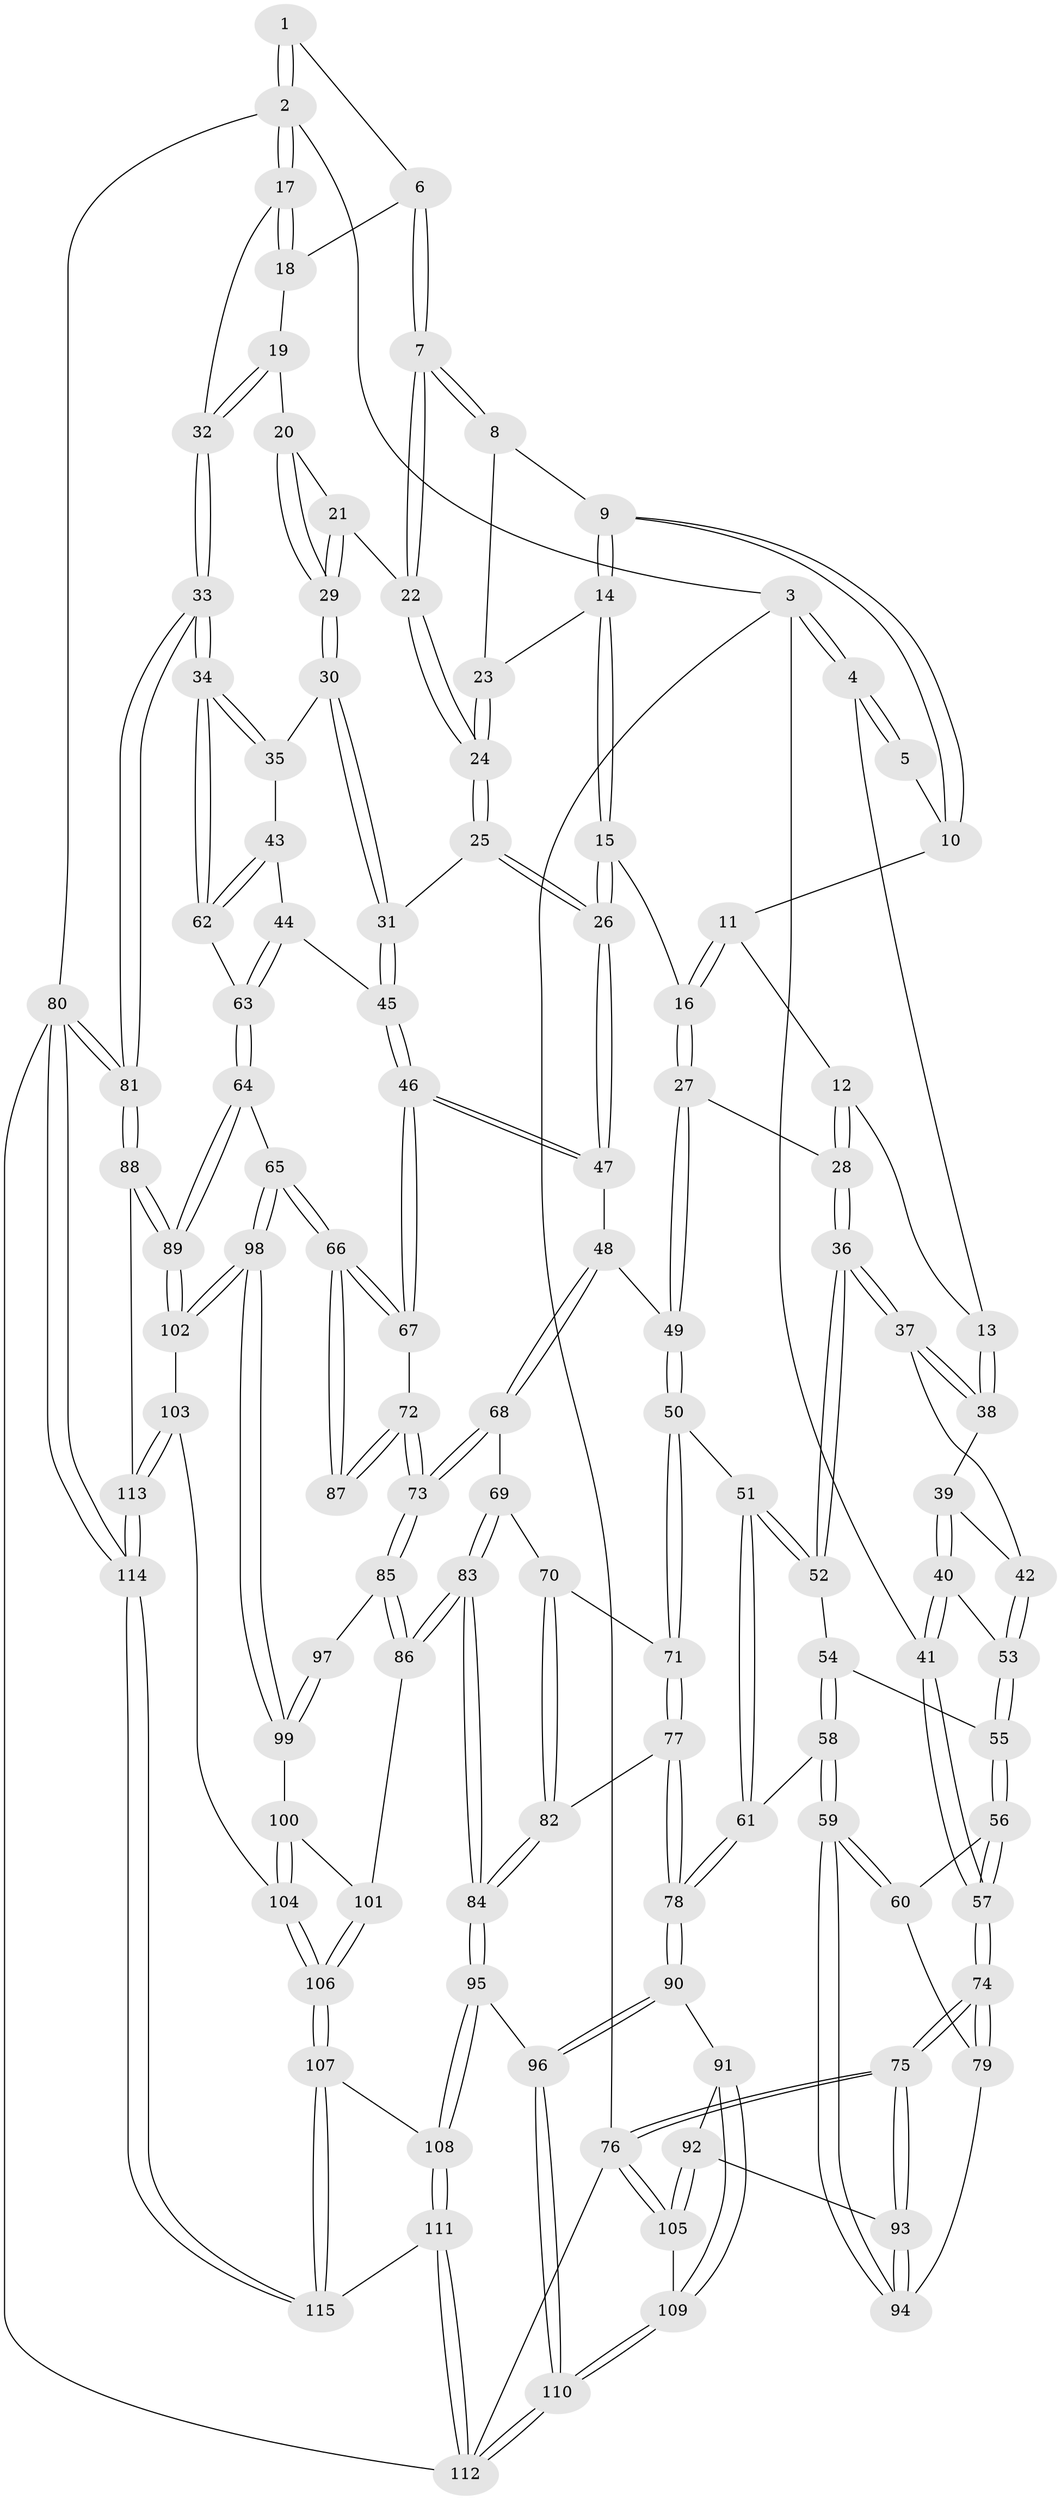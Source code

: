 // Generated by graph-tools (version 1.1) at 2025/27/03/09/25 03:27:07]
// undirected, 115 vertices, 284 edges
graph export_dot {
graph [start="1"]
  node [color=gray90,style=filled];
  1 [pos="+0.8781961153767686+0"];
  2 [pos="+1+0"];
  3 [pos="+0+0"];
  4 [pos="+0+0"];
  5 [pos="+0.5162365337531818+0"];
  6 [pos="+0.8552637139658766+0"];
  7 [pos="+0.7649615509398928+0.11719248850425537"];
  8 [pos="+0.7155374830531966+0.09816504289999853"];
  9 [pos="+0.6071244945123958+0.044257657486917526"];
  10 [pos="+0.5203671035900862+0"];
  11 [pos="+0.5166503468891719+0"];
  12 [pos="+0.3608182877244868+0.12376593553250242"];
  13 [pos="+0.2081623366924465+0.1365389357570818"];
  14 [pos="+0.6047736300235513+0.1535112113149228"];
  15 [pos="+0.5735643272875532+0.23726578309580415"];
  16 [pos="+0.49337463523734115+0.23302921276871555"];
  17 [pos="+1+0"];
  18 [pos="+0.9199963269496646+0.08267675631602579"];
  19 [pos="+0.9786444578432797+0.16938912691762242"];
  20 [pos="+0.9426790932437036+0.18395469291153382"];
  21 [pos="+0.7758674778831692+0.17003292104239723"];
  22 [pos="+0.7654373778467639+0.16558103179585532"];
  23 [pos="+0.6443124968640649+0.15464280317457163"];
  24 [pos="+0.746136473323656+0.19503225411791358"];
  25 [pos="+0.7220713084683656+0.2454651950511854"];
  26 [pos="+0.6713263758279782+0.30200005615634046"];
  27 [pos="+0.490225348949084+0.23450504974092576"];
  28 [pos="+0.4638948064866828+0.24090406422079189"];
  29 [pos="+0.8687466588743197+0.2548491935407141"];
  30 [pos="+0.8651442219565887+0.2853891523712369"];
  31 [pos="+0.8514957513008625+0.2936088480485378"];
  32 [pos="+1+0.28467827073726043"];
  33 [pos="+1+0.41526747346273823"];
  34 [pos="+1+0.41682598803874904"];
  35 [pos="+0.8914937463719441+0.29957300248600455"];
  36 [pos="+0.3596964574613032+0.3506122626874205"];
  37 [pos="+0.23240102809285496+0.2240656307619026"];
  38 [pos="+0.21046827242792332+0.16326767304064213"];
  39 [pos="+0.09828360062068794+0.2668421728405135"];
  40 [pos="+0+0.3034732418585471"];
  41 [pos="+0+0.2869878568085312"];
  42 [pos="+0.14199329652603077+0.36958290187052634"];
  43 [pos="+0.8487360028094686+0.4440466624727195"];
  44 [pos="+0.8082495972989203+0.4431391512416168"];
  45 [pos="+0.7829456210841943+0.44098356155709995"];
  46 [pos="+0.7550397908773221+0.446886145567559"];
  47 [pos="+0.6850028236492786+0.4155441721399113"];
  48 [pos="+0.6389718702547005+0.4416816279324843"];
  49 [pos="+0.5553920754329708+0.4509807674956439"];
  50 [pos="+0.4777975359438794+0.4760092661432268"];
  51 [pos="+0.38002820332271386+0.43283562842187606"];
  52 [pos="+0.3593159089351644+0.37340947740490416"];
  53 [pos="+0.13951250820287744+0.37753360740380804"];
  54 [pos="+0.18732260016793756+0.39995423263563484"];
  55 [pos="+0.14397393942985454+0.38935349005307507"];
  56 [pos="+0.10241288376322691+0.48369508244024795"];
  57 [pos="+0+0.38791858704736903"];
  58 [pos="+0.26187945690934394+0.562236678100768"];
  59 [pos="+0.15221892584434318+0.5796885836011322"];
  60 [pos="+0.11392852249085575+0.5156546257783924"];
  61 [pos="+0.27441657011246745+0.5627484683484699"];
  62 [pos="+1+0.4579297353815233"];
  63 [pos="+0.8924492251935101+0.6148434021382285"];
  64 [pos="+0.8612407797761876+0.6574456546940167"];
  65 [pos="+0.8433859502951803+0.6606933805381587"];
  66 [pos="+0.8273607682966332+0.6475920230974472"];
  67 [pos="+0.7636361200725538+0.5245036312855876"];
  68 [pos="+0.6229312098329577+0.5978370913621782"];
  69 [pos="+0.5327810325466867+0.6081441549292057"];
  70 [pos="+0.5305601214265064+0.6057332490999842"];
  71 [pos="+0.4783926420192941+0.4836879905171562"];
  72 [pos="+0.6869908205493257+0.6268926658286322"];
  73 [pos="+0.6545636985306599+0.6471658373210419"];
  74 [pos="+0+0.5754449172725272"];
  75 [pos="+0+0.6565764042818201"];
  76 [pos="+0+0.8995234759232318"];
  77 [pos="+0.4185331880381312+0.6400191977775157"];
  78 [pos="+0.3118019045548725+0.6280782523500452"];
  79 [pos="+0+0.5738291609881236"];
  80 [pos="+1+1"];
  81 [pos="+1+0.8503325803857994"];
  82 [pos="+0.4235600337598246+0.6448666010105983"];
  83 [pos="+0.5332431777550979+0.7482916704765383"];
  84 [pos="+0.49685683374736667+0.7797775099926965"];
  85 [pos="+0.6542321606364893+0.6511364357430504"];
  86 [pos="+0.6233423762336657+0.7200782752809859"];
  87 [pos="+0.8013331914567674+0.650037495641447"];
  88 [pos="+1+0.8388952054919545"];
  89 [pos="+1+0.8052560883869668"];
  90 [pos="+0.29732618078619105+0.7636107140959842"];
  91 [pos="+0.24792336841143123+0.7751639847564301"];
  92 [pos="+0.11184008645567935+0.7027472393264371"];
  93 [pos="+0.11007029514028498+0.6974741918656413"];
  94 [pos="+0.13690921112243648+0.6039472179936028"];
  95 [pos="+0.4866729631350671+0.8017704282741346"];
  96 [pos="+0.3814623619632626+0.8199145664652381"];
  97 [pos="+0.7234134872166262+0.6787721720917699"];
  98 [pos="+0.8104042395208436+0.7411534380333956"];
  99 [pos="+0.7391158546194512+0.745480003503684"];
  100 [pos="+0.7225224959127841+0.7522727892898736"];
  101 [pos="+0.6729759300078721+0.7563936423917618"];
  102 [pos="+0.8174387367148789+0.764006944033511"];
  103 [pos="+0.8197999873538934+0.8637737108271487"];
  104 [pos="+0.7594833981540675+0.8939094466077623"];
  105 [pos="+0.04653622166217999+0.8687571708199116"];
  106 [pos="+0.6836275714201046+0.9487741867884198"];
  107 [pos="+0.6797028512697492+0.9540159367097365"];
  108 [pos="+0.5206478849417236+0.8571663043638236"];
  109 [pos="+0.1543201365863619+0.9455282541390055"];
  110 [pos="+0.2524155694052429+1"];
  111 [pos="+0.36395565313071254+1"];
  112 [pos="+0.2663775782385699+1"];
  113 [pos="+0.9070963333703952+0.8922646105242321"];
  114 [pos="+0.7734887085512102+1"];
  115 [pos="+0.6955463259487461+1"];
  1 -- 2;
  1 -- 2;
  1 -- 6;
  2 -- 3;
  2 -- 17;
  2 -- 17;
  2 -- 80;
  3 -- 4;
  3 -- 4;
  3 -- 41;
  3 -- 76;
  4 -- 5;
  4 -- 5;
  4 -- 13;
  5 -- 10;
  6 -- 7;
  6 -- 7;
  6 -- 18;
  7 -- 8;
  7 -- 8;
  7 -- 22;
  7 -- 22;
  8 -- 9;
  8 -- 23;
  9 -- 10;
  9 -- 10;
  9 -- 14;
  9 -- 14;
  10 -- 11;
  11 -- 12;
  11 -- 16;
  11 -- 16;
  12 -- 13;
  12 -- 28;
  12 -- 28;
  13 -- 38;
  13 -- 38;
  14 -- 15;
  14 -- 15;
  14 -- 23;
  15 -- 16;
  15 -- 26;
  15 -- 26;
  16 -- 27;
  16 -- 27;
  17 -- 18;
  17 -- 18;
  17 -- 32;
  18 -- 19;
  19 -- 20;
  19 -- 32;
  19 -- 32;
  20 -- 21;
  20 -- 29;
  20 -- 29;
  21 -- 22;
  21 -- 29;
  21 -- 29;
  22 -- 24;
  22 -- 24;
  23 -- 24;
  23 -- 24;
  24 -- 25;
  24 -- 25;
  25 -- 26;
  25 -- 26;
  25 -- 31;
  26 -- 47;
  26 -- 47;
  27 -- 28;
  27 -- 49;
  27 -- 49;
  28 -- 36;
  28 -- 36;
  29 -- 30;
  29 -- 30;
  30 -- 31;
  30 -- 31;
  30 -- 35;
  31 -- 45;
  31 -- 45;
  32 -- 33;
  32 -- 33;
  33 -- 34;
  33 -- 34;
  33 -- 81;
  33 -- 81;
  34 -- 35;
  34 -- 35;
  34 -- 62;
  34 -- 62;
  35 -- 43;
  36 -- 37;
  36 -- 37;
  36 -- 52;
  36 -- 52;
  37 -- 38;
  37 -- 38;
  37 -- 42;
  38 -- 39;
  39 -- 40;
  39 -- 40;
  39 -- 42;
  40 -- 41;
  40 -- 41;
  40 -- 53;
  41 -- 57;
  41 -- 57;
  42 -- 53;
  42 -- 53;
  43 -- 44;
  43 -- 62;
  43 -- 62;
  44 -- 45;
  44 -- 63;
  44 -- 63;
  45 -- 46;
  45 -- 46;
  46 -- 47;
  46 -- 47;
  46 -- 67;
  46 -- 67;
  47 -- 48;
  48 -- 49;
  48 -- 68;
  48 -- 68;
  49 -- 50;
  49 -- 50;
  50 -- 51;
  50 -- 71;
  50 -- 71;
  51 -- 52;
  51 -- 52;
  51 -- 61;
  51 -- 61;
  52 -- 54;
  53 -- 55;
  53 -- 55;
  54 -- 55;
  54 -- 58;
  54 -- 58;
  55 -- 56;
  55 -- 56;
  56 -- 57;
  56 -- 57;
  56 -- 60;
  57 -- 74;
  57 -- 74;
  58 -- 59;
  58 -- 59;
  58 -- 61;
  59 -- 60;
  59 -- 60;
  59 -- 94;
  59 -- 94;
  60 -- 79;
  61 -- 78;
  61 -- 78;
  62 -- 63;
  63 -- 64;
  63 -- 64;
  64 -- 65;
  64 -- 89;
  64 -- 89;
  65 -- 66;
  65 -- 66;
  65 -- 98;
  65 -- 98;
  66 -- 67;
  66 -- 67;
  66 -- 87;
  66 -- 87;
  67 -- 72;
  68 -- 69;
  68 -- 73;
  68 -- 73;
  69 -- 70;
  69 -- 83;
  69 -- 83;
  70 -- 71;
  70 -- 82;
  70 -- 82;
  71 -- 77;
  71 -- 77;
  72 -- 73;
  72 -- 73;
  72 -- 87;
  72 -- 87;
  73 -- 85;
  73 -- 85;
  74 -- 75;
  74 -- 75;
  74 -- 79;
  74 -- 79;
  75 -- 76;
  75 -- 76;
  75 -- 93;
  75 -- 93;
  76 -- 105;
  76 -- 105;
  76 -- 112;
  77 -- 78;
  77 -- 78;
  77 -- 82;
  78 -- 90;
  78 -- 90;
  79 -- 94;
  80 -- 81;
  80 -- 81;
  80 -- 114;
  80 -- 114;
  80 -- 112;
  81 -- 88;
  81 -- 88;
  82 -- 84;
  82 -- 84;
  83 -- 84;
  83 -- 84;
  83 -- 86;
  83 -- 86;
  84 -- 95;
  84 -- 95;
  85 -- 86;
  85 -- 86;
  85 -- 97;
  86 -- 101;
  88 -- 89;
  88 -- 89;
  88 -- 113;
  89 -- 102;
  89 -- 102;
  90 -- 91;
  90 -- 96;
  90 -- 96;
  91 -- 92;
  91 -- 109;
  91 -- 109;
  92 -- 93;
  92 -- 105;
  92 -- 105;
  93 -- 94;
  93 -- 94;
  95 -- 96;
  95 -- 108;
  95 -- 108;
  96 -- 110;
  96 -- 110;
  97 -- 99;
  97 -- 99;
  98 -- 99;
  98 -- 99;
  98 -- 102;
  98 -- 102;
  99 -- 100;
  100 -- 101;
  100 -- 104;
  100 -- 104;
  101 -- 106;
  101 -- 106;
  102 -- 103;
  103 -- 104;
  103 -- 113;
  103 -- 113;
  104 -- 106;
  104 -- 106;
  105 -- 109;
  106 -- 107;
  106 -- 107;
  107 -- 108;
  107 -- 115;
  107 -- 115;
  108 -- 111;
  108 -- 111;
  109 -- 110;
  109 -- 110;
  110 -- 112;
  110 -- 112;
  111 -- 112;
  111 -- 112;
  111 -- 115;
  113 -- 114;
  113 -- 114;
  114 -- 115;
  114 -- 115;
}
